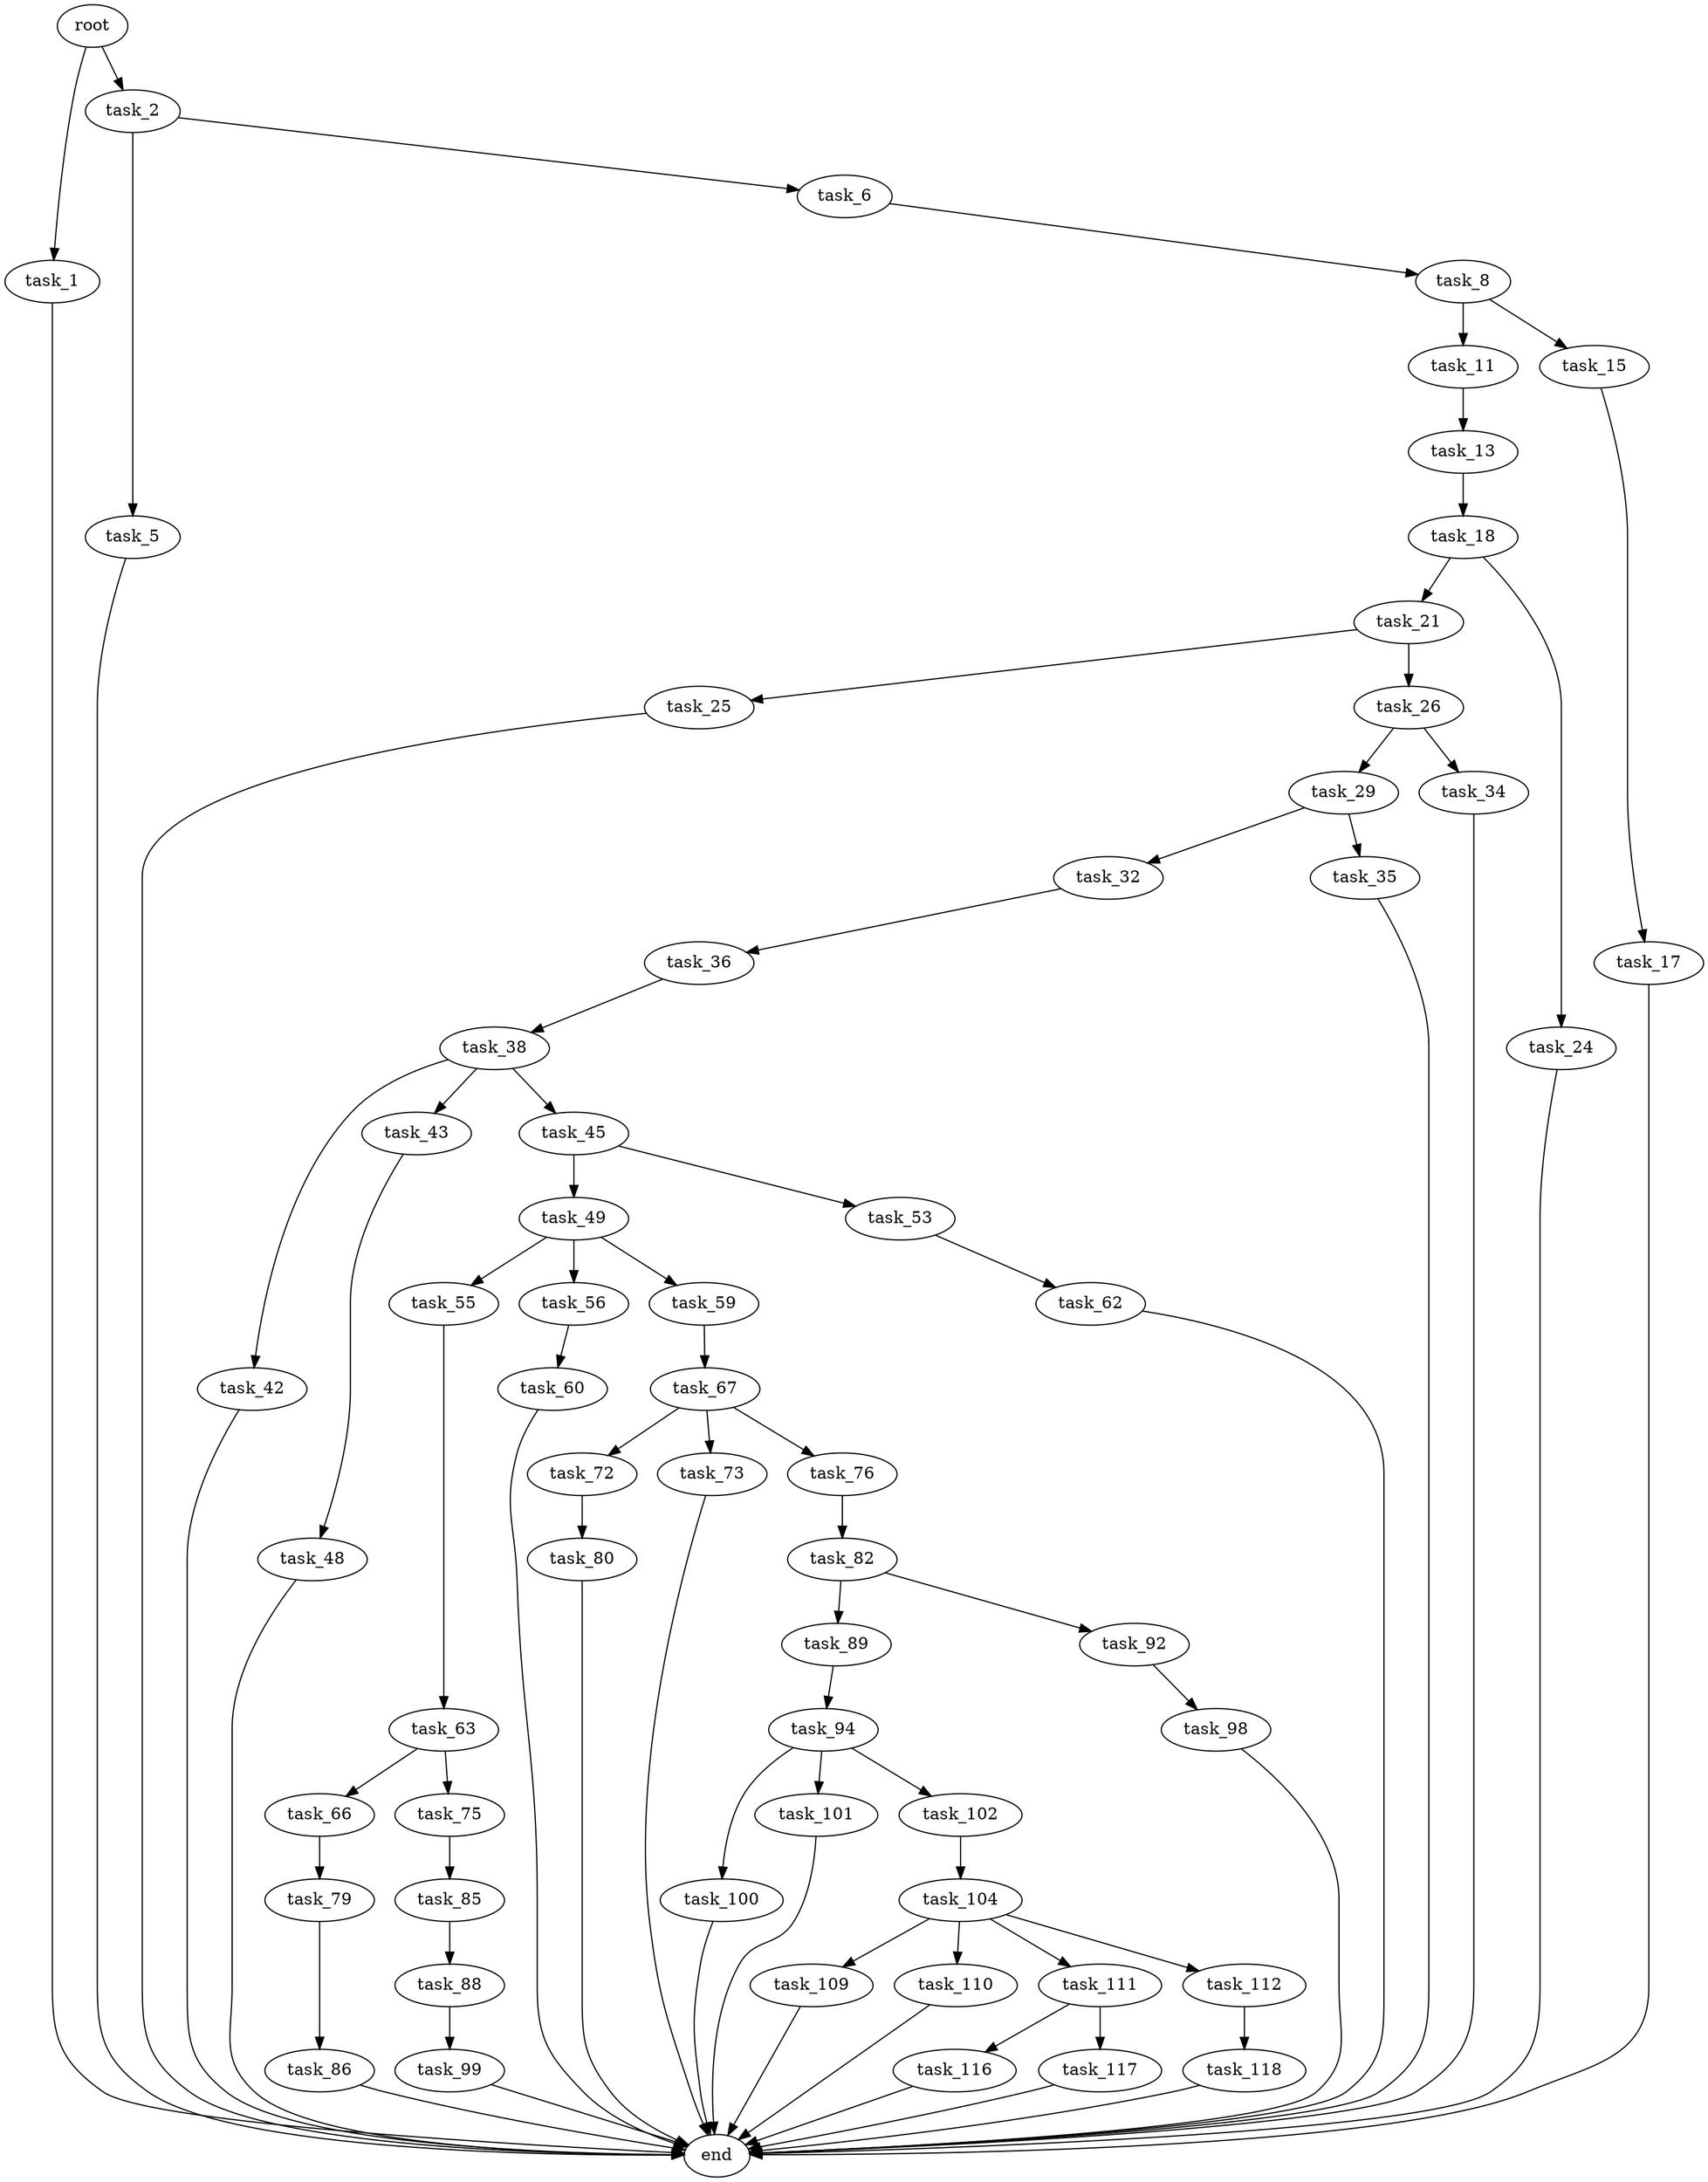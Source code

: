 digraph G {
  root [size="0.000000"];
  task_1 [size="549755813888.000000"];
  task_2 [size="4023430400.000000"];
  task_5 [size="782757789696.000000"];
  task_6 [size="3508278051.000000"];
  task_8 [size="516648414055.000000"];
  task_11 [size="36948119461.000000"];
  task_13 [size="220865847615.000000"];
  task_15 [size="9386027338.000000"];
  task_17 [size="1264382123.000000"];
  task_18 [size="18596342277.000000"];
  task_21 [size="68719476736.000000"];
  task_24 [size="22489558487.000000"];
  task_25 [size="1069263415690.000000"];
  task_26 [size="1073741824000.000000"];
  task_29 [size="28991029248.000000"];
  task_32 [size="207082006172.000000"];
  task_34 [size="231928233984.000000"];
  task_35 [size="35444100262.000000"];
  task_36 [size="24376880266.000000"];
  task_38 [size="5584341265.000000"];
  task_42 [size="1073741824000.000000"];
  task_43 [size="28991029248.000000"];
  task_45 [size="424540349165.000000"];
  task_48 [size="134217728000.000000"];
  task_49 [size="471218100052.000000"];
  task_53 [size="368293445632.000000"];
  task_55 [size="8589934592.000000"];
  task_56 [size="790491840889.000000"];
  task_59 [size="912821792689.000000"];
  task_60 [size="38922173130.000000"];
  task_62 [size="782757789696.000000"];
  task_63 [size="68719476736.000000"];
  task_66 [size="175289306000.000000"];
  task_67 [size="12089554747.000000"];
  task_72 [size="347200502182.000000"];
  task_73 [size="39496641998.000000"];
  task_75 [size="27730139974.000000"];
  task_76 [size="8589934592.000000"];
  task_79 [size="68719476736.000000"];
  task_80 [size="8352032060.000000"];
  task_82 [size="16158759072.000000"];
  task_85 [size="549755813888.000000"];
  task_86 [size="24578129931.000000"];
  task_88 [size="19857989294.000000"];
  task_89 [size="22331333097.000000"];
  task_92 [size="51109935326.000000"];
  task_94 [size="8589934592.000000"];
  task_98 [size="368293445632.000000"];
  task_99 [size="125727949363.000000"];
  task_100 [size="231928233984.000000"];
  task_101 [size="28991029248.000000"];
  task_102 [size="185764052763.000000"];
  task_104 [size="1073741824000.000000"];
  task_109 [size="68719476736.000000"];
  task_110 [size="231928233984.000000"];
  task_111 [size="12849670822.000000"];
  task_112 [size="21413621098.000000"];
  task_116 [size="545010327771.000000"];
  task_117 [size="1030374280842.000000"];
  task_118 [size="59783550048.000000"];
  end [size="0.000000"];

  root -> task_1 [size="1.000000"];
  root -> task_2 [size="1.000000"];
  task_1 -> end [size="1.000000"];
  task_2 -> task_5 [size="209715200.000000"];
  task_2 -> task_6 [size="209715200.000000"];
  task_5 -> end [size="1.000000"];
  task_6 -> task_8 [size="209715200.000000"];
  task_8 -> task_11 [size="411041792.000000"];
  task_8 -> task_15 [size="411041792.000000"];
  task_11 -> task_13 [size="75497472.000000"];
  task_13 -> task_18 [size="301989888.000000"];
  task_15 -> task_17 [size="411041792.000000"];
  task_17 -> end [size="1.000000"];
  task_18 -> task_21 [size="411041792.000000"];
  task_18 -> task_24 [size="411041792.000000"];
  task_21 -> task_25 [size="134217728.000000"];
  task_21 -> task_26 [size="134217728.000000"];
  task_24 -> end [size="1.000000"];
  task_25 -> end [size="1.000000"];
  task_26 -> task_29 [size="838860800.000000"];
  task_26 -> task_34 [size="838860800.000000"];
  task_29 -> task_32 [size="75497472.000000"];
  task_29 -> task_35 [size="75497472.000000"];
  task_32 -> task_36 [size="536870912.000000"];
  task_34 -> end [size="1.000000"];
  task_35 -> end [size="1.000000"];
  task_36 -> task_38 [size="838860800.000000"];
  task_38 -> task_42 [size="536870912.000000"];
  task_38 -> task_43 [size="536870912.000000"];
  task_38 -> task_45 [size="536870912.000000"];
  task_42 -> end [size="1.000000"];
  task_43 -> task_48 [size="75497472.000000"];
  task_45 -> task_49 [size="679477248.000000"];
  task_45 -> task_53 [size="679477248.000000"];
  task_48 -> end [size="1.000000"];
  task_49 -> task_55 [size="679477248.000000"];
  task_49 -> task_56 [size="679477248.000000"];
  task_49 -> task_59 [size="679477248.000000"];
  task_53 -> task_62 [size="411041792.000000"];
  task_55 -> task_63 [size="33554432.000000"];
  task_56 -> task_60 [size="679477248.000000"];
  task_59 -> task_67 [size="679477248.000000"];
  task_60 -> end [size="1.000000"];
  task_62 -> end [size="1.000000"];
  task_63 -> task_66 [size="134217728.000000"];
  task_63 -> task_75 [size="134217728.000000"];
  task_66 -> task_79 [size="679477248.000000"];
  task_67 -> task_72 [size="301989888.000000"];
  task_67 -> task_73 [size="301989888.000000"];
  task_67 -> task_76 [size="301989888.000000"];
  task_72 -> task_80 [size="679477248.000000"];
  task_73 -> end [size="1.000000"];
  task_75 -> task_85 [size="75497472.000000"];
  task_76 -> task_82 [size="33554432.000000"];
  task_79 -> task_86 [size="134217728.000000"];
  task_80 -> end [size="1.000000"];
  task_82 -> task_89 [size="301989888.000000"];
  task_82 -> task_92 [size="301989888.000000"];
  task_85 -> task_88 [size="536870912.000000"];
  task_86 -> end [size="1.000000"];
  task_88 -> task_99 [size="679477248.000000"];
  task_89 -> task_94 [size="679477248.000000"];
  task_92 -> task_98 [size="838860800.000000"];
  task_94 -> task_100 [size="33554432.000000"];
  task_94 -> task_101 [size="33554432.000000"];
  task_94 -> task_102 [size="33554432.000000"];
  task_98 -> end [size="1.000000"];
  task_99 -> end [size="1.000000"];
  task_100 -> end [size="1.000000"];
  task_101 -> end [size="1.000000"];
  task_102 -> task_104 [size="134217728.000000"];
  task_104 -> task_109 [size="838860800.000000"];
  task_104 -> task_110 [size="838860800.000000"];
  task_104 -> task_111 [size="838860800.000000"];
  task_104 -> task_112 [size="838860800.000000"];
  task_109 -> end [size="1.000000"];
  task_110 -> end [size="1.000000"];
  task_111 -> task_116 [size="838860800.000000"];
  task_111 -> task_117 [size="838860800.000000"];
  task_112 -> task_118 [size="838860800.000000"];
  task_116 -> end [size="1.000000"];
  task_117 -> end [size="1.000000"];
  task_118 -> end [size="1.000000"];
}
